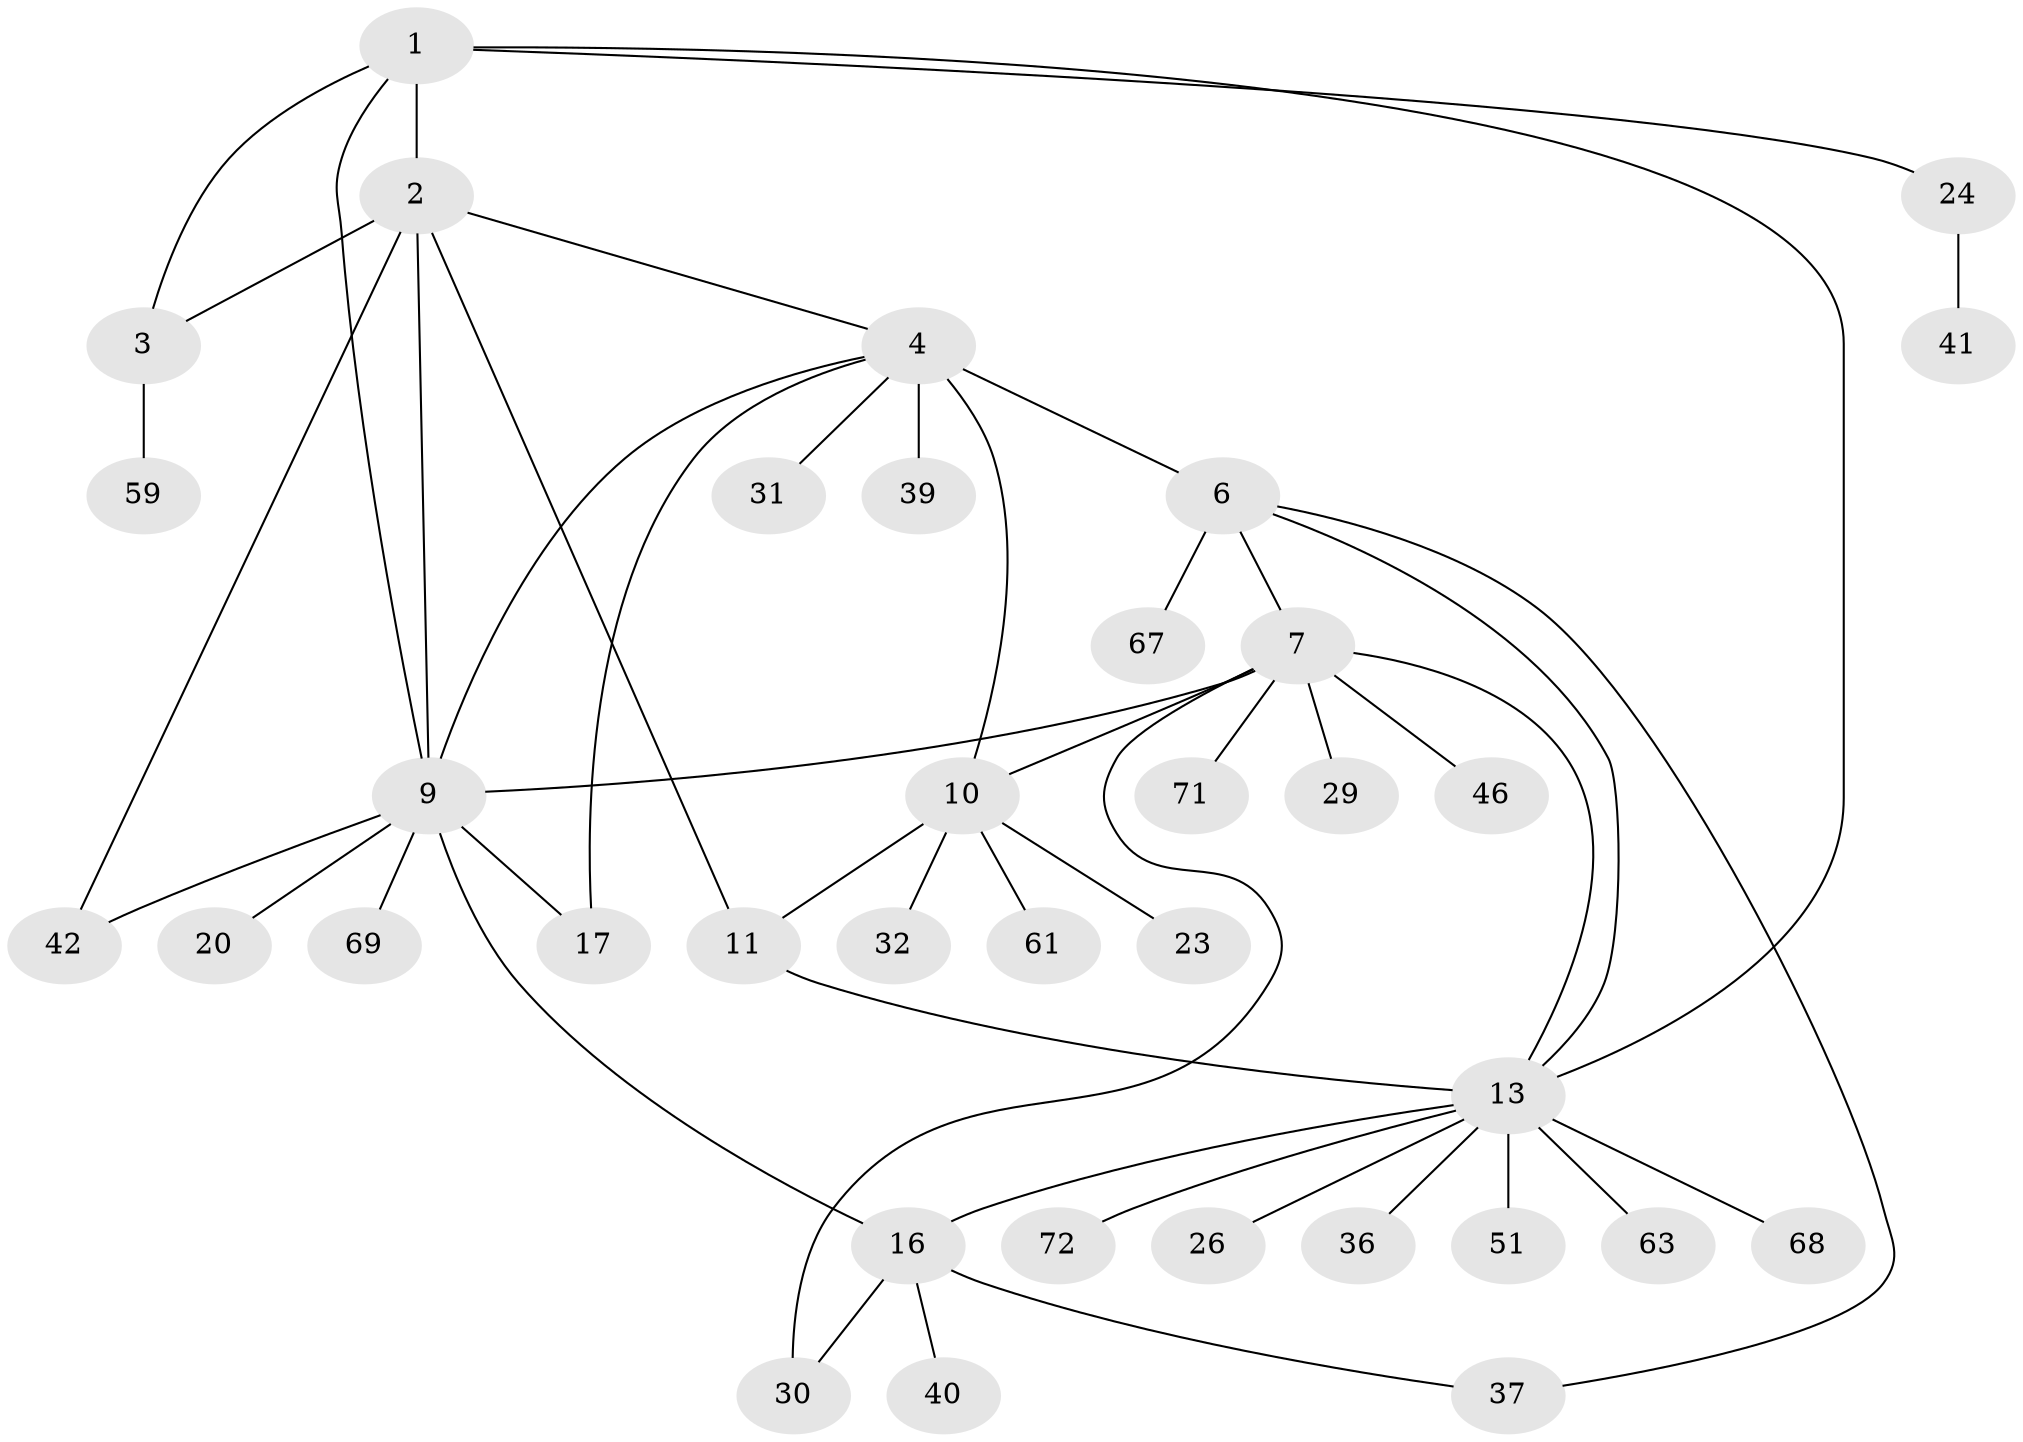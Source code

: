 // original degree distribution, {6: 0.0547945205479452, 9: 0.0273972602739726, 3: 0.0547945205479452, 8: 0.0273972602739726, 10: 0.0273972602739726, 5: 0.0136986301369863, 2: 0.1506849315068493, 7: 0.0136986301369863, 4: 0.0547945205479452, 1: 0.5753424657534246}
// Generated by graph-tools (version 1.1) at 2025/16/03/09/25 04:16:04]
// undirected, 36 vertices, 49 edges
graph export_dot {
graph [start="1"]
  node [color=gray90,style=filled];
  1 [super="+47+66"];
  2 [super="+35+58+62"];
  3;
  4 [super="+27+54+45+60+5"];
  6;
  7 [super="+8"];
  9;
  10 [super="+18+12+52+56+57+44"];
  11 [super="+19"];
  13 [super="+28+22+14"];
  16 [super="+33"];
  17;
  20 [super="+70+43+25"];
  23;
  24;
  26 [super="+65"];
  29;
  30;
  31;
  32;
  36;
  37;
  39;
  40;
  41;
  42 [super="+73+48"];
  46;
  51;
  59;
  61;
  63;
  67;
  68;
  69;
  71;
  72;
  1 -- 2;
  1 -- 3;
  1 -- 13;
  1 -- 24;
  1 -- 9;
  2 -- 3;
  2 -- 4;
  2 -- 9;
  2 -- 11;
  2 -- 42;
  3 -- 59;
  4 -- 6 [weight=2];
  4 -- 10 [weight=2];
  4 -- 17;
  4 -- 9;
  4 -- 39;
  4 -- 31;
  6 -- 37;
  6 -- 67;
  6 -- 7;
  6 -- 13;
  7 -- 9 [weight=2];
  7 -- 71;
  7 -- 10;
  7 -- 46;
  7 -- 29;
  7 -- 30;
  7 -- 13;
  9 -- 16;
  9 -- 17;
  9 -- 20;
  9 -- 42;
  9 -- 69;
  10 -- 11 [weight=2];
  10 -- 32;
  10 -- 61;
  10 -- 23;
  11 -- 13;
  13 -- 63;
  13 -- 36;
  13 -- 68;
  13 -- 72;
  13 -- 16;
  13 -- 51;
  13 -- 26;
  16 -- 40;
  16 -- 37;
  16 -- 30;
  24 -- 41;
}
